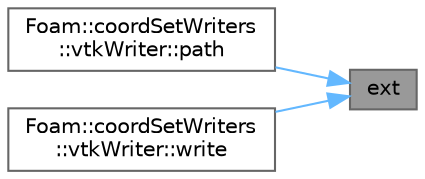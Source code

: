 digraph "ext"
{
 // LATEX_PDF_SIZE
  bgcolor="transparent";
  edge [fontname=Helvetica,fontsize=10,labelfontname=Helvetica,labelfontsize=10];
  node [fontname=Helvetica,fontsize=10,shape=box,height=0.2,width=0.4];
  rankdir="RL";
  Node1 [id="Node000001",label="ext",height=0.2,width=0.4,color="gray40", fillcolor="grey60", style="filled", fontcolor="black",tooltip=" "];
  Node1 -> Node2 [id="edge1_Node000001_Node000002",dir="back",color="steelblue1",style="solid",tooltip=" "];
  Node2 [id="Node000002",label="Foam::coordSetWriters\l::vtkWriter::path",height=0.2,width=0.4,color="grey40", fillcolor="white", style="filled",URL="$classFoam_1_1coordSetWriters_1_1vtkWriter.html#abe7b9078c8e7356c6131b70a8f729372",tooltip=" "];
  Node1 -> Node3 [id="edge2_Node000001_Node000003",dir="back",color="steelblue1",style="solid",tooltip=" "];
  Node3 [id="Node000003",label="Foam::coordSetWriters\l::vtkWriter::write",height=0.2,width=0.4,color="grey40", fillcolor="white", style="filled",URL="$classFoam_1_1coordSetWriters_1_1vtkWriter.html#afd799dadb33a0ff968bae2ddcb13787b",tooltip=" "];
}
